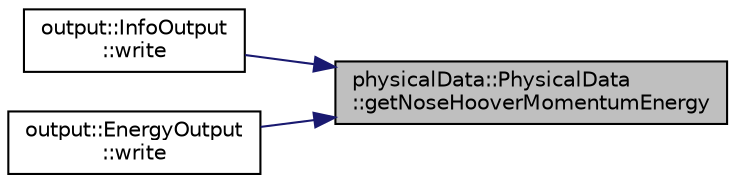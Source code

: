 digraph "physicalData::PhysicalData::getNoseHooverMomentumEnergy"
{
 // LATEX_PDF_SIZE
  edge [fontname="Helvetica",fontsize="10",labelfontname="Helvetica",labelfontsize="10"];
  node [fontname="Helvetica",fontsize="10",shape=record];
  rankdir="RL";
  Node1 [label="physicalData::PhysicalData\l::getNoseHooverMomentumEnergy",height=0.2,width=0.4,color="black", fillcolor="grey75", style="filled", fontcolor="black",tooltip=" "];
  Node1 -> Node2 [dir="back",color="midnightblue",fontsize="10",style="solid",fontname="Helvetica"];
  Node2 [label="output::InfoOutput\l::write",height=0.2,width=0.4,color="black", fillcolor="white", style="filled",URL="$classoutput_1_1InfoOutput.html#ab71d35dfe2edd77dadb667634023e831",tooltip="write info file"];
  Node1 -> Node3 [dir="back",color="midnightblue",fontsize="10",style="solid",fontname="Helvetica"];
  Node3 [label="output::EnergyOutput\l::write",height=0.2,width=0.4,color="black", fillcolor="white", style="filled",URL="$classoutput_1_1EnergyOutput.html#acb814606245152a99331c429e62da1b1",tooltip="Write the energy output."];
}

